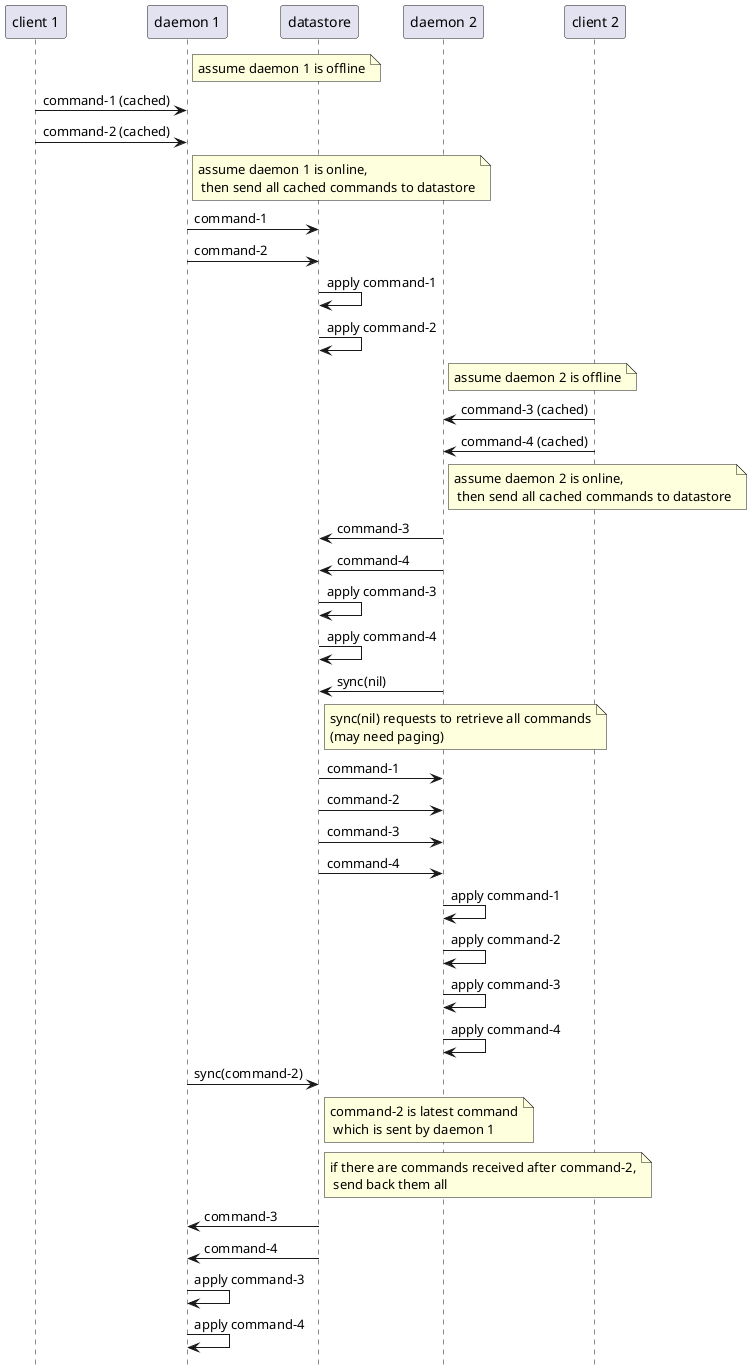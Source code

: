 @startuml

hide footbox

participant "client 1"  as c1
participant "daemon 1"  as d1
participant "datastore" as ds
participant "daemon 2"  as d2
participant "client 2"  as c2


note right of d1 : assume daemon 1 is offline
c1 -> d1 : command-1 (cached)
c1 -> d1 : command-2 (cached)

note right of d1 : assume daemon 1 is online,\n then send all cached commands to datastore
d1 -> ds : command-1
d1 -> ds : command-2

ds -> ds : apply command-1
ds -> ds : apply command-2

note right of d2 : assume daemon 2 is offline
d2 <- c2 : command-3 (cached)
d2 <- c2 : command-4 (cached)

note right of d2 : assume daemon 2 is online,\n then send all cached commands to datastore
ds <- d2 : command-3
ds <- d2 : command-4

ds -> ds : apply command-3
ds -> ds : apply command-4

ds <- d2 : sync(nil)
note right of ds: sync(nil) requests to retrieve all commands\n(may need paging)
ds -> d2 : command-1
ds -> d2 : command-2
ds -> d2 : command-3
ds -> d2 : command-4
d2 -> d2 : apply command-1
d2 -> d2 : apply command-2
d2 -> d2 : apply command-3
d2 -> d2 : apply command-4

d1 -> ds : sync(command-2)
note right of ds : command-2 is latest command\n which is sent by daemon 1
note right of ds : if there are commands received after command-2,\n send back them all
d1 <- ds : command-3
d1 <- ds : command-4
d1 -> d1 : apply command-3
d1 -> d1 : apply command-4

@enduml
